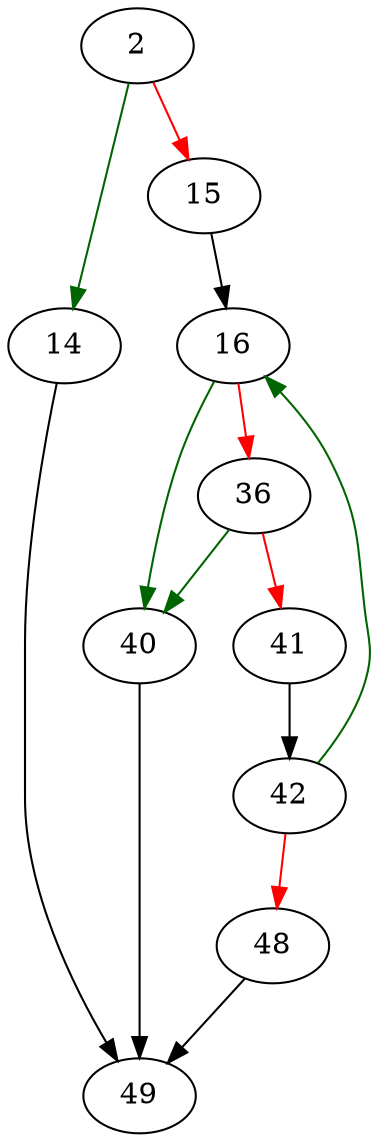 strict digraph "unixGetTempname" {
	// Node definitions.
	2 [entry=true];
	14;
	15;
	49;
	16;
	40;
	36;
	41;
	42;
	48;

	// Edge definitions.
	2 -> 14 [
		color=darkgreen
		cond=true
	];
	2 -> 15 [
		color=red
		cond=false
	];
	14 -> 49;
	15 -> 16;
	16 -> 40 [
		color=darkgreen
		cond=true
	];
	16 -> 36 [
		color=red
		cond=false
	];
	40 -> 49;
	36 -> 40 [
		color=darkgreen
		cond=true
	];
	36 -> 41 [
		color=red
		cond=false
	];
	41 -> 42;
	42 -> 16 [
		color=darkgreen
		cond=true
	];
	42 -> 48 [
		color=red
		cond=false
	];
	48 -> 49;
}